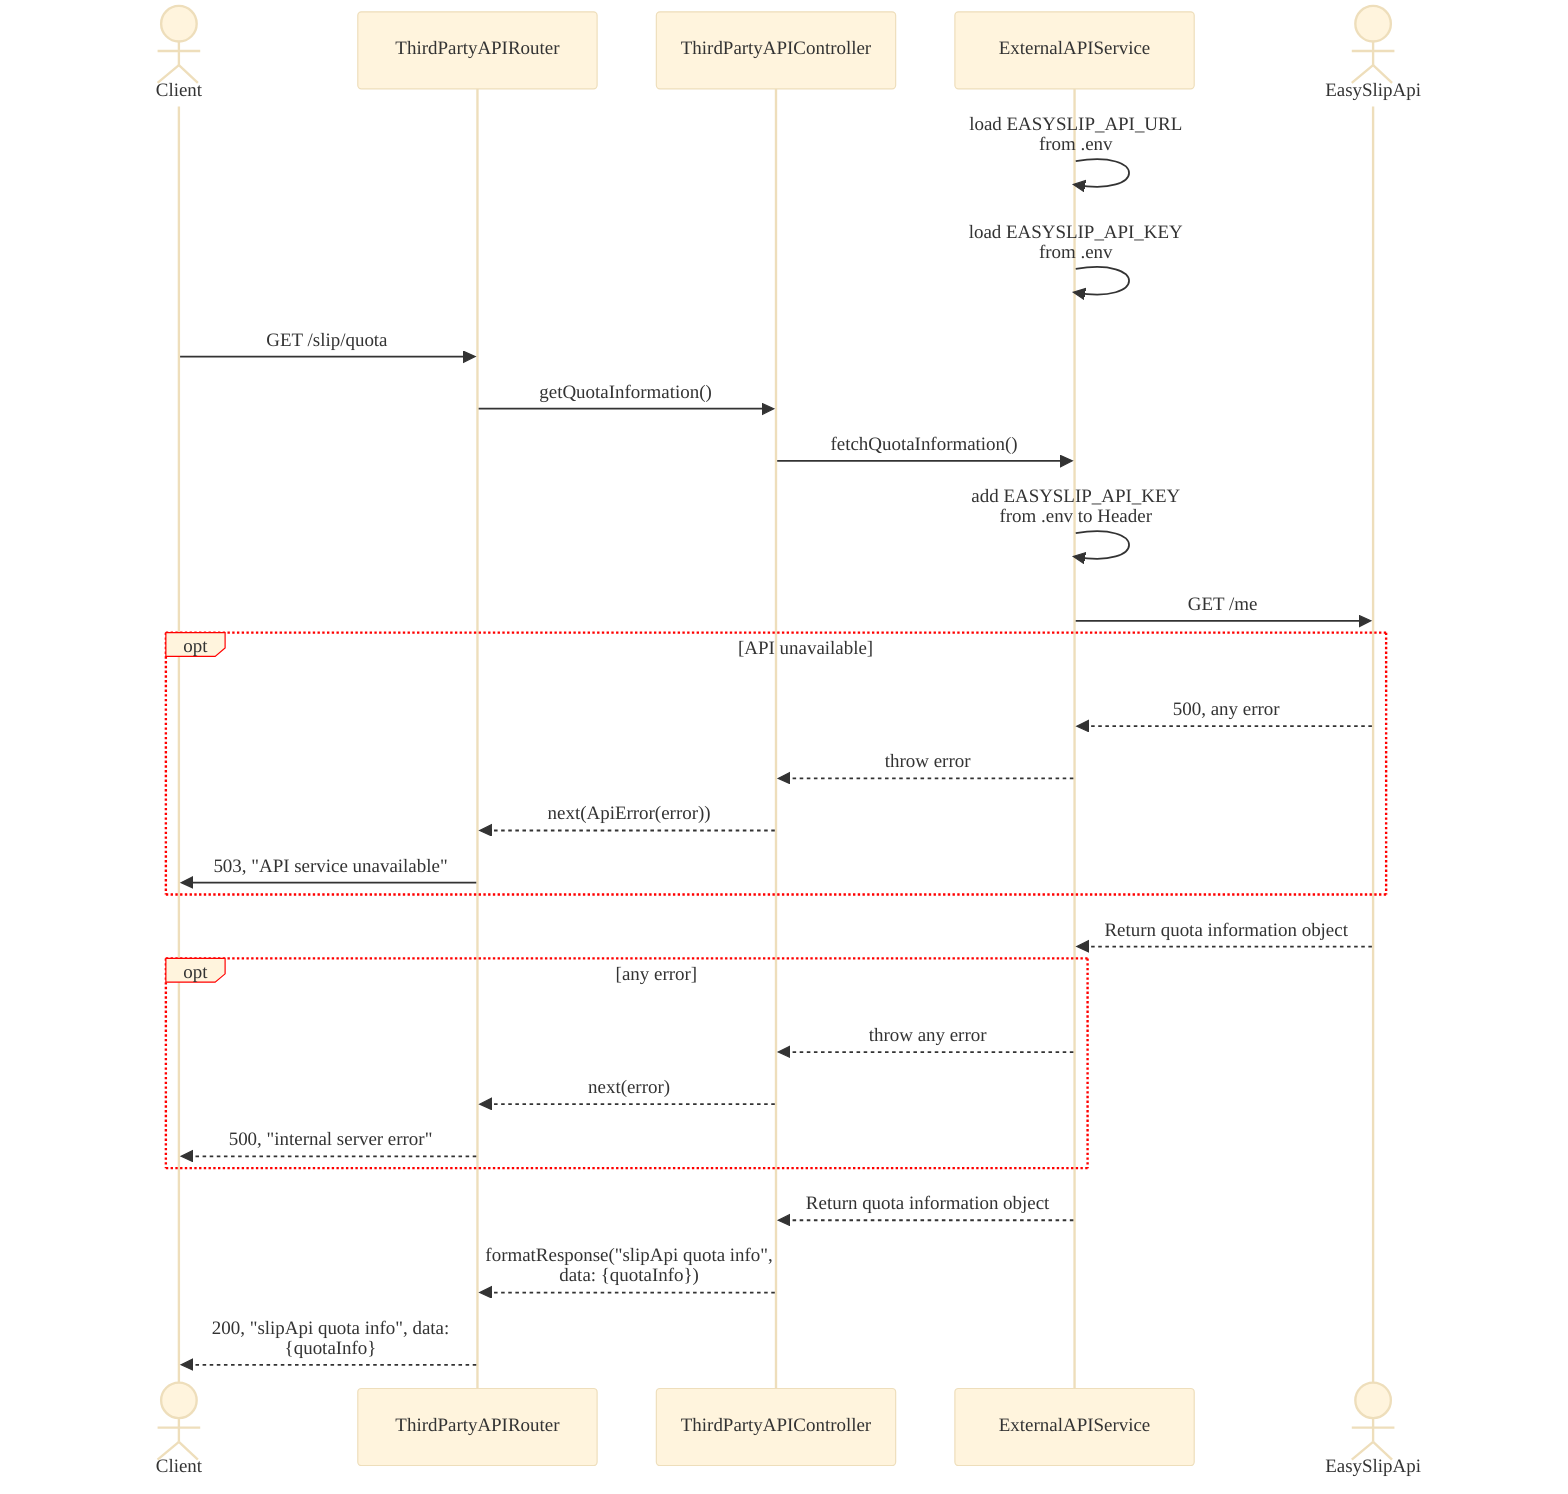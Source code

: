 %%{
    init: {
        "theme":"base",
        "themeVariables": {
            "fontFamily": "system-ui",
            'labelBoxBorderColor': '#ff0000'
        },
        "sequence": { 
            "wrap": true, 
            "width": 202 
        } 
    }
}%%
sequenceDiagram
    Actor Client
    participant Router as ThirdPartyAPIRouter
    participant Cont as ThirdPartyAPIController
    participant ApiClient as ExternalAPIService
    Actor Api as EasySlipApi
    %% EASYSLIP_API document = "https://developer.easyslip.com/document"

    %% add EASYSLIP_API_URL = "https://developer.easyslip.com/api/v1"<br>to .env
    %% add EASYSLIP_API_KEY from Easy api to .env
    
    ApiClient->>ApiClient: load EASYSLIP_API_URL from .env
    ApiClient->>ApiClient: load EASYSLIP_API_KEY from .env

    Client->>Router: GET /slip/quota
    Router->>Cont: getQuotaInformation()
    Cont->>ApiClient: fetchQuotaInformation()
    ApiClient->>ApiClient: add EASYSLIP_API_KEY from .env to Header
    ApiClient->>Api: GET /me
    opt API unavailable
        Api-->>ApiClient: 500, any error
        ApiClient-->>Cont: throw error 
        Cont-->>Router: next(ApiError(error)) 
        Router->>Client: 503, "API service unavailable"
    end
    Api-->>ApiClient: Return quota information object
    opt any error
        ApiClient-->>Cont: throw any error
        Cont-->>Router: next(error)
        Router-->>Client: 500, "internal server error"
    end
    ApiClient-->>Cont: Return quota information object
    Cont-->>Router: formatResponse("slipApi quota info", data: {quotaInfo})
    Router-->>Client: 200, "slipApi quota info", data: {quotaInfo}